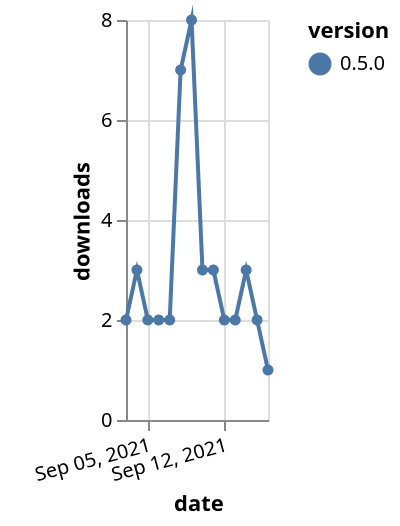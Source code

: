 {"$schema": "https://vega.github.io/schema/vega-lite/v5.json", "description": "A simple bar chart with embedded data.", "data": {"values": [{"date": "2021-09-03", "total": 17122, "delta": 2, "version": "0.5.0"}, {"date": "2021-09-04", "total": 17125, "delta": 3, "version": "0.5.0"}, {"date": "2021-09-05", "total": 17127, "delta": 2, "version": "0.5.0"}, {"date": "2021-09-06", "total": 17129, "delta": 2, "version": "0.5.0"}, {"date": "2021-09-07", "total": 17131, "delta": 2, "version": "0.5.0"}, {"date": "2021-09-08", "total": 17138, "delta": 7, "version": "0.5.0"}, {"date": "2021-09-09", "total": 17146, "delta": 8, "version": "0.5.0"}, {"date": "2021-09-10", "total": 17149, "delta": 3, "version": "0.5.0"}, {"date": "2021-09-11", "total": 17152, "delta": 3, "version": "0.5.0"}, {"date": "2021-09-12", "total": 17154, "delta": 2, "version": "0.5.0"}, {"date": "2021-09-13", "total": 17156, "delta": 2, "version": "0.5.0"}, {"date": "2021-09-14", "total": 17159, "delta": 3, "version": "0.5.0"}, {"date": "2021-09-15", "total": 17161, "delta": 2, "version": "0.5.0"}, {"date": "2021-09-16", "total": 17162, "delta": 1, "version": "0.5.0"}]}, "width": "container", "mark": {"type": "line", "point": {"filled": true}}, "encoding": {"x": {"field": "date", "type": "temporal", "timeUnit": "yearmonthdate", "title": "date", "axis": {"labelAngle": -15}}, "y": {"field": "delta", "type": "quantitative", "title": "downloads"}, "color": {"field": "version", "type": "nominal"}, "tooltip": {"field": "delta"}}}